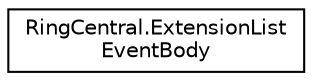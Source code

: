 digraph "Graphical Class Hierarchy"
{
 // LATEX_PDF_SIZE
  edge [fontname="Helvetica",fontsize="10",labelfontname="Helvetica",labelfontsize="10"];
  node [fontname="Helvetica",fontsize="10",shape=record];
  rankdir="LR";
  Node0 [label="RingCentral.ExtensionList\lEventBody",height=0.2,width=0.4,color="black", fillcolor="white", style="filled",URL="$classRingCentral_1_1ExtensionListEventBody.html",tooltip="Notification payload body"];
}
